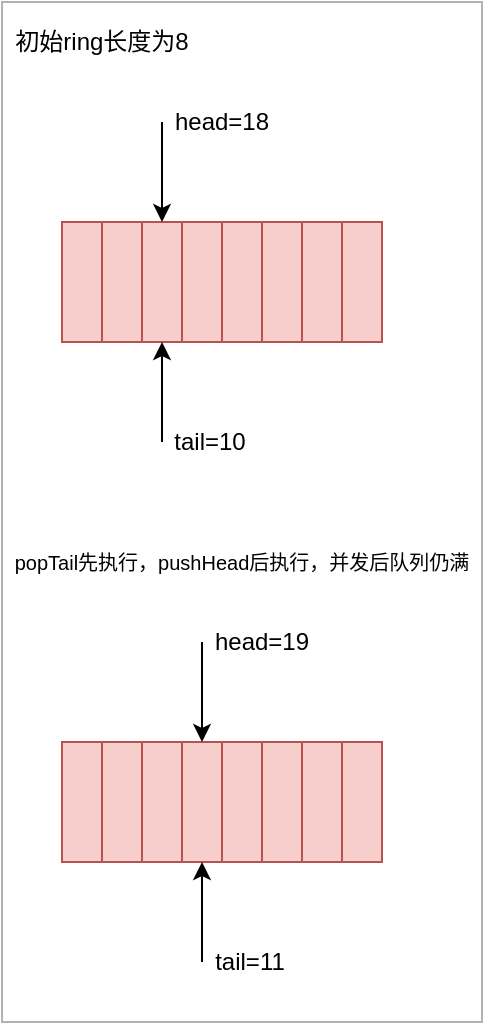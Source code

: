 <mxfile version="13.0.3" type="device"><diagram id="6gDkvC9QRRX6IcyeClYk" name="Page-1"><mxGraphModel dx="652" dy="414" grid="1" gridSize="10" guides="1" tooltips="1" connect="1" arrows="1" fold="1" page="1" pageScale="1" pageWidth="827" pageHeight="1169" math="0" shadow="0"><root><mxCell id="0"/><mxCell id="1" parent="0"/><mxCell id="5kj4WZSdBN67woYxVxpB-25" value="" style="rounded=0;whiteSpace=wrap;html=1;opacity=30;strokeWidth=1;fillColor=#FFFFFF;strokeColor=#000000;" vertex="1" parent="1"><mxGeometry x="130" y="90" width="240" height="510" as="geometry"/></mxCell><mxCell id="5kj4WZSdBN67woYxVxpB-13" value="" style="rounded=0;whiteSpace=wrap;html=1;fillColor=#f8cecc;strokeColor=#b85450;" vertex="1" parent="1"><mxGeometry x="160" y="200" width="20" height="60" as="geometry"/></mxCell><mxCell id="5kj4WZSdBN67woYxVxpB-14" value="" style="rounded=0;whiteSpace=wrap;html=1;fillColor=#f8cecc;strokeColor=#b85450;" vertex="1" parent="1"><mxGeometry x="180" y="200" width="20" height="60" as="geometry"/></mxCell><mxCell id="5kj4WZSdBN67woYxVxpB-15" value="" style="rounded=0;whiteSpace=wrap;html=1;fillColor=#f8cecc;strokeColor=#b85450;" vertex="1" parent="1"><mxGeometry x="200" y="200" width="20" height="60" as="geometry"/></mxCell><mxCell id="5kj4WZSdBN67woYxVxpB-16" value="" style="rounded=0;whiteSpace=wrap;html=1;fillColor=#f8cecc;strokeColor=#b85450;" vertex="1" parent="1"><mxGeometry x="220" y="200" width="20" height="60" as="geometry"/></mxCell><mxCell id="5kj4WZSdBN67woYxVxpB-17" value="" style="rounded=0;whiteSpace=wrap;html=1;fillColor=#f8cecc;strokeColor=#b85450;" vertex="1" parent="1"><mxGeometry x="240" y="200" width="20" height="60" as="geometry"/></mxCell><mxCell id="5kj4WZSdBN67woYxVxpB-18" value="" style="rounded=0;whiteSpace=wrap;html=1;fillColor=#f8cecc;strokeColor=#b85450;" vertex="1" parent="1"><mxGeometry x="260" y="200" width="20" height="60" as="geometry"/></mxCell><mxCell id="5kj4WZSdBN67woYxVxpB-19" value="" style="rounded=0;whiteSpace=wrap;html=1;fillColor=#f8cecc;strokeColor=#b85450;" vertex="1" parent="1"><mxGeometry x="280" y="200" width="20" height="60" as="geometry"/></mxCell><mxCell id="5kj4WZSdBN67woYxVxpB-20" value="" style="rounded=0;whiteSpace=wrap;html=1;fillColor=#f8cecc;strokeColor=#b85450;" vertex="1" parent="1"><mxGeometry x="300" y="200" width="20" height="60" as="geometry"/></mxCell><mxCell id="5kj4WZSdBN67woYxVxpB-21" value="" style="endArrow=classic;html=1;entryX=0.5;entryY=0;entryDx=0;entryDy=0;exitX=0;exitY=0.5;exitDx=0;exitDy=0;" edge="1" parent="1" source="5kj4WZSdBN67woYxVxpB-23" target="5kj4WZSdBN67woYxVxpB-15"><mxGeometry width="50" height="50" relative="1" as="geometry"><mxPoint x="190" y="150" as="sourcePoint"/><mxPoint x="290" y="200" as="targetPoint"/></mxGeometry></mxCell><mxCell id="5kj4WZSdBN67woYxVxpB-22" value="" style="endArrow=classic;html=1;entryX=0.5;entryY=1;entryDx=0;entryDy=0;" edge="1" target="5kj4WZSdBN67woYxVxpB-15" parent="1"><mxGeometry width="50" height="50" relative="1" as="geometry"><mxPoint x="210" y="310" as="sourcePoint"/><mxPoint x="219" y="340" as="targetPoint"/></mxGeometry></mxCell><mxCell id="5kj4WZSdBN67woYxVxpB-23" value="head=18" style="text;html=1;strokeColor=none;fillColor=none;align=center;verticalAlign=middle;whiteSpace=wrap;rounded=0;" vertex="1" parent="1"><mxGeometry x="210" y="140" width="60" height="20" as="geometry"/></mxCell><mxCell id="5kj4WZSdBN67woYxVxpB-24" value="tail=10" style="text;html=1;strokeColor=none;fillColor=none;align=center;verticalAlign=middle;whiteSpace=wrap;rounded=0;" vertex="1" parent="1"><mxGeometry x="210" y="300" width="48" height="20" as="geometry"/></mxCell><mxCell id="5kj4WZSdBN67woYxVxpB-26" value="初始ring长度为8" style="text;html=1;strokeColor=none;fillColor=none;align=center;verticalAlign=middle;whiteSpace=wrap;rounded=0;opacity=30;" vertex="1" parent="1"><mxGeometry x="130" y="90" width="100" height="40" as="geometry"/></mxCell><mxCell id="5kj4WZSdBN67woYxVxpB-40" value="popTail先执行，pushHead后执行，并发后队列仍满" style="text;html=1;strokeColor=none;fillColor=none;align=center;verticalAlign=middle;whiteSpace=wrap;rounded=0;opacity=30;fontSize=10;" vertex="1" parent="1"><mxGeometry x="130" y="350" width="240" height="40" as="geometry"/></mxCell><mxCell id="5kj4WZSdBN67woYxVxpB-41" value="" style="rounded=0;whiteSpace=wrap;html=1;fillColor=#f8cecc;strokeColor=#b85450;" vertex="1" parent="1"><mxGeometry x="160" y="460" width="20" height="60" as="geometry"/></mxCell><mxCell id="5kj4WZSdBN67woYxVxpB-42" value="" style="rounded=0;whiteSpace=wrap;html=1;fillColor=#f8cecc;strokeColor=#b85450;" vertex="1" parent="1"><mxGeometry x="180" y="460" width="20" height="60" as="geometry"/></mxCell><mxCell id="5kj4WZSdBN67woYxVxpB-43" value="" style="rounded=0;whiteSpace=wrap;html=1;fillColor=#f8cecc;strokeColor=#b85450;gradientDirection=north;comic=0;" vertex="1" parent="1"><mxGeometry x="200" y="460" width="20" height="60" as="geometry"/></mxCell><mxCell id="5kj4WZSdBN67woYxVxpB-44" value="" style="rounded=0;whiteSpace=wrap;html=1;fillColor=#f8cecc;strokeColor=#b85450;" vertex="1" parent="1"><mxGeometry x="220" y="460" width="20" height="60" as="geometry"/></mxCell><mxCell id="5kj4WZSdBN67woYxVxpB-45" value="" style="rounded=0;whiteSpace=wrap;html=1;fillColor=#f8cecc;strokeColor=#b85450;" vertex="1" parent="1"><mxGeometry x="240" y="460" width="20" height="60" as="geometry"/></mxCell><mxCell id="5kj4WZSdBN67woYxVxpB-46" value="" style="rounded=0;whiteSpace=wrap;html=1;fillColor=#f8cecc;strokeColor=#b85450;" vertex="1" parent="1"><mxGeometry x="260" y="460" width="20" height="60" as="geometry"/></mxCell><mxCell id="5kj4WZSdBN67woYxVxpB-47" value="" style="rounded=0;whiteSpace=wrap;html=1;fillColor=#f8cecc;strokeColor=#b85450;" vertex="1" parent="1"><mxGeometry x="280" y="460" width="20" height="60" as="geometry"/></mxCell><mxCell id="5kj4WZSdBN67woYxVxpB-48" value="" style="rounded=0;whiteSpace=wrap;html=1;fillColor=#f8cecc;strokeColor=#b85450;" vertex="1" parent="1"><mxGeometry x="300" y="460" width="20" height="60" as="geometry"/></mxCell><mxCell id="5kj4WZSdBN67woYxVxpB-49" value="" style="endArrow=classic;html=1;entryX=0.5;entryY=0;entryDx=0;entryDy=0;exitX=0;exitY=0.5;exitDx=0;exitDy=0;" edge="1" source="5kj4WZSdBN67woYxVxpB-51" target="5kj4WZSdBN67woYxVxpB-44" parent="1"><mxGeometry width="50" height="50" relative="1" as="geometry"><mxPoint x="190" y="410" as="sourcePoint"/><mxPoint x="290" y="460" as="targetPoint"/></mxGeometry></mxCell><mxCell id="5kj4WZSdBN67woYxVxpB-50" value="" style="endArrow=classic;html=1;entryX=0.5;entryY=1;entryDx=0;entryDy=0;exitX=0;exitY=0.5;exitDx=0;exitDy=0;" edge="1" target="5kj4WZSdBN67woYxVxpB-44" parent="1" source="5kj4WZSdBN67woYxVxpB-52"><mxGeometry width="50" height="50" relative="1" as="geometry"><mxPoint x="210" y="570" as="sourcePoint"/><mxPoint x="219" y="600" as="targetPoint"/></mxGeometry></mxCell><mxCell id="5kj4WZSdBN67woYxVxpB-51" value="head=19" style="text;html=1;strokeColor=none;fillColor=none;align=center;verticalAlign=middle;whiteSpace=wrap;rounded=0;" vertex="1" parent="1"><mxGeometry x="230" y="400" width="60" height="20" as="geometry"/></mxCell><mxCell id="5kj4WZSdBN67woYxVxpB-52" value="tail=11" style="text;html=1;strokeColor=none;fillColor=none;align=center;verticalAlign=middle;whiteSpace=wrap;rounded=0;" vertex="1" parent="1"><mxGeometry x="230" y="560" width="48" height="20" as="geometry"/></mxCell></root></mxGraphModel></diagram></mxfile>